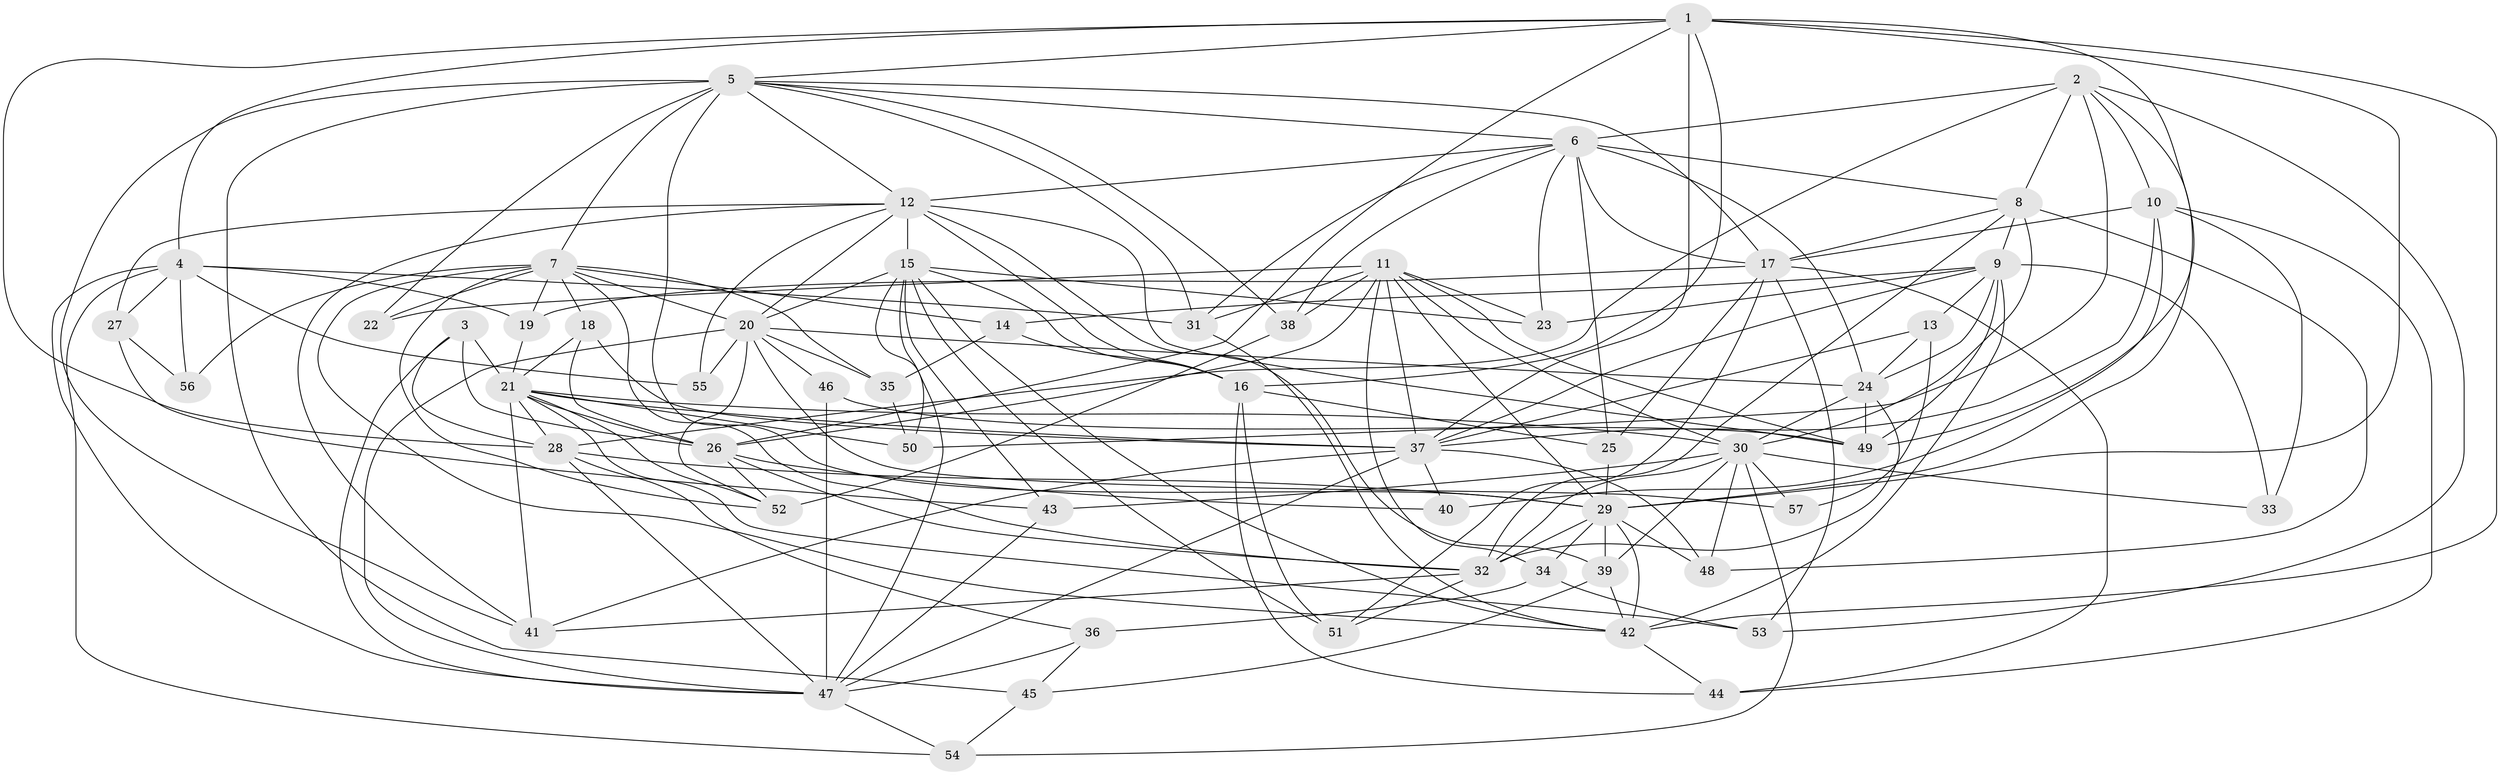 // original degree distribution, {4: 1.0}
// Generated by graph-tools (version 1.1) at 2025/53/03/04/25 22:53:45]
// undirected, 57 vertices, 176 edges
graph export_dot {
  node [color=gray90,style=filled];
  1;
  2;
  3;
  4;
  5;
  6;
  7;
  8;
  9;
  10;
  11;
  12;
  13;
  14;
  15;
  16;
  17;
  18;
  19;
  20;
  21;
  22;
  23;
  24;
  25;
  26;
  27;
  28;
  29;
  30;
  31;
  32;
  33;
  34;
  35;
  36;
  37;
  38;
  39;
  40;
  41;
  42;
  43;
  44;
  45;
  46;
  47;
  48;
  49;
  50;
  51;
  52;
  53;
  54;
  55;
  56;
  57;
  1 -- 4 [weight=1.0];
  1 -- 5 [weight=1.0];
  1 -- 16 [weight=1.0];
  1 -- 26 [weight=1.0];
  1 -- 28 [weight=1.0];
  1 -- 29 [weight=1.0];
  1 -- 37 [weight=2.0];
  1 -- 42 [weight=1.0];
  1 -- 49 [weight=1.0];
  2 -- 6 [weight=1.0];
  2 -- 8 [weight=2.0];
  2 -- 10 [weight=1.0];
  2 -- 28 [weight=1.0];
  2 -- 29 [weight=1.0];
  2 -- 50 [weight=1.0];
  2 -- 53 [weight=1.0];
  3 -- 21 [weight=1.0];
  3 -- 26 [weight=1.0];
  3 -- 28 [weight=1.0];
  3 -- 47 [weight=1.0];
  4 -- 19 [weight=1.0];
  4 -- 27 [weight=1.0];
  4 -- 31 [weight=2.0];
  4 -- 47 [weight=1.0];
  4 -- 54 [weight=1.0];
  4 -- 55 [weight=2.0];
  4 -- 56 [weight=1.0];
  5 -- 6 [weight=1.0];
  5 -- 7 [weight=1.0];
  5 -- 12 [weight=1.0];
  5 -- 17 [weight=1.0];
  5 -- 22 [weight=2.0];
  5 -- 29 [weight=1.0];
  5 -- 31 [weight=1.0];
  5 -- 38 [weight=1.0];
  5 -- 41 [weight=1.0];
  5 -- 45 [weight=1.0];
  6 -- 8 [weight=1.0];
  6 -- 12 [weight=1.0];
  6 -- 17 [weight=2.0];
  6 -- 23 [weight=1.0];
  6 -- 24 [weight=2.0];
  6 -- 25 [weight=1.0];
  6 -- 31 [weight=1.0];
  6 -- 38 [weight=1.0];
  7 -- 14 [weight=1.0];
  7 -- 18 [weight=1.0];
  7 -- 19 [weight=1.0];
  7 -- 20 [weight=1.0];
  7 -- 22 [weight=1.0];
  7 -- 32 [weight=1.0];
  7 -- 35 [weight=1.0];
  7 -- 42 [weight=1.0];
  7 -- 52 [weight=1.0];
  7 -- 56 [weight=2.0];
  8 -- 9 [weight=1.0];
  8 -- 17 [weight=1.0];
  8 -- 30 [weight=1.0];
  8 -- 32 [weight=1.0];
  8 -- 48 [weight=1.0];
  9 -- 13 [weight=1.0];
  9 -- 14 [weight=1.0];
  9 -- 23 [weight=1.0];
  9 -- 24 [weight=1.0];
  9 -- 33 [weight=2.0];
  9 -- 37 [weight=1.0];
  9 -- 42 [weight=1.0];
  9 -- 49 [weight=1.0];
  10 -- 17 [weight=3.0];
  10 -- 33 [weight=1.0];
  10 -- 37 [weight=1.0];
  10 -- 40 [weight=1.0];
  10 -- 44 [weight=1.0];
  11 -- 22 [weight=1.0];
  11 -- 23 [weight=1.0];
  11 -- 26 [weight=1.0];
  11 -- 29 [weight=1.0];
  11 -- 30 [weight=1.0];
  11 -- 31 [weight=1.0];
  11 -- 34 [weight=1.0];
  11 -- 37 [weight=1.0];
  11 -- 38 [weight=1.0];
  11 -- 49 [weight=1.0];
  12 -- 15 [weight=2.0];
  12 -- 16 [weight=2.0];
  12 -- 20 [weight=1.0];
  12 -- 27 [weight=1.0];
  12 -- 39 [weight=1.0];
  12 -- 41 [weight=1.0];
  12 -- 49 [weight=1.0];
  12 -- 55 [weight=1.0];
  13 -- 24 [weight=1.0];
  13 -- 37 [weight=1.0];
  13 -- 57 [weight=1.0];
  14 -- 16 [weight=1.0];
  14 -- 35 [weight=1.0];
  15 -- 16 [weight=1.0];
  15 -- 20 [weight=1.0];
  15 -- 23 [weight=1.0];
  15 -- 42 [weight=1.0];
  15 -- 43 [weight=1.0];
  15 -- 47 [weight=1.0];
  15 -- 50 [weight=1.0];
  15 -- 51 [weight=1.0];
  16 -- 25 [weight=1.0];
  16 -- 44 [weight=1.0];
  16 -- 51 [weight=1.0];
  17 -- 19 [weight=1.0];
  17 -- 25 [weight=1.0];
  17 -- 44 [weight=1.0];
  17 -- 51 [weight=1.0];
  17 -- 53 [weight=1.0];
  18 -- 21 [weight=1.0];
  18 -- 26 [weight=1.0];
  18 -- 37 [weight=1.0];
  19 -- 21 [weight=1.0];
  20 -- 24 [weight=1.0];
  20 -- 35 [weight=1.0];
  20 -- 46 [weight=1.0];
  20 -- 47 [weight=1.0];
  20 -- 52 [weight=1.0];
  20 -- 55 [weight=1.0];
  20 -- 57 [weight=1.0];
  21 -- 26 [weight=1.0];
  21 -- 28 [weight=1.0];
  21 -- 30 [weight=1.0];
  21 -- 37 [weight=1.0];
  21 -- 41 [weight=1.0];
  21 -- 50 [weight=1.0];
  21 -- 52 [weight=2.0];
  21 -- 53 [weight=1.0];
  24 -- 30 [weight=1.0];
  24 -- 32 [weight=1.0];
  24 -- 49 [weight=1.0];
  25 -- 29 [weight=1.0];
  26 -- 32 [weight=2.0];
  26 -- 40 [weight=2.0];
  26 -- 52 [weight=1.0];
  27 -- 43 [weight=1.0];
  27 -- 56 [weight=1.0];
  28 -- 29 [weight=1.0];
  28 -- 36 [weight=1.0];
  28 -- 47 [weight=2.0];
  29 -- 32 [weight=1.0];
  29 -- 34 [weight=1.0];
  29 -- 39 [weight=2.0];
  29 -- 42 [weight=1.0];
  29 -- 48 [weight=1.0];
  30 -- 32 [weight=1.0];
  30 -- 33 [weight=1.0];
  30 -- 39 [weight=1.0];
  30 -- 43 [weight=1.0];
  30 -- 48 [weight=1.0];
  30 -- 54 [weight=1.0];
  30 -- 57 [weight=2.0];
  31 -- 42 [weight=1.0];
  32 -- 41 [weight=2.0];
  32 -- 51 [weight=1.0];
  34 -- 36 [weight=1.0];
  34 -- 53 [weight=1.0];
  35 -- 50 [weight=1.0];
  36 -- 45 [weight=1.0];
  36 -- 47 [weight=1.0];
  37 -- 40 [weight=1.0];
  37 -- 41 [weight=1.0];
  37 -- 47 [weight=1.0];
  37 -- 48 [weight=1.0];
  38 -- 52 [weight=1.0];
  39 -- 42 [weight=1.0];
  39 -- 45 [weight=1.0];
  42 -- 44 [weight=1.0];
  43 -- 47 [weight=1.0];
  45 -- 54 [weight=1.0];
  46 -- 47 [weight=2.0];
  46 -- 49 [weight=1.0];
  47 -- 54 [weight=1.0];
}

